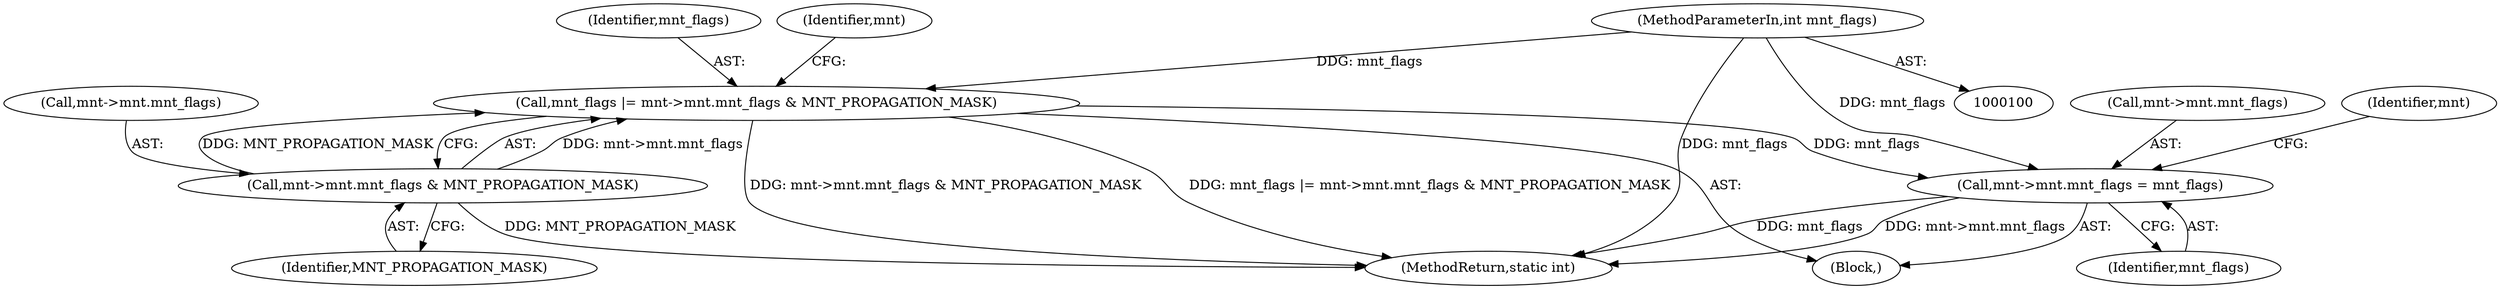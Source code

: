 digraph "1_linux_a6138db815df5ee542d848318e5dae681590fccd@del" {
"1000189" [label="(Call,mnt_flags |= mnt->mnt.mnt_flags & MNT_PROPAGATION_MASK)"];
"1000103" [label="(MethodParameterIn,int mnt_flags)"];
"1000191" [label="(Call,mnt->mnt.mnt_flags & MNT_PROPAGATION_MASK)"];
"1000198" [label="(Call,mnt->mnt.mnt_flags = mnt_flags)"];
"1000187" [label="(Block,)"];
"1000197" [label="(Identifier,MNT_PROPAGATION_MASK)"];
"1000192" [label="(Call,mnt->mnt.mnt_flags)"];
"1000190" [label="(Identifier,mnt_flags)"];
"1000204" [label="(Identifier,mnt_flags)"];
"1000201" [label="(Identifier,mnt)"];
"1000191" [label="(Call,mnt->mnt.mnt_flags & MNT_PROPAGATION_MASK)"];
"1000189" [label="(Call,mnt_flags |= mnt->mnt.mnt_flags & MNT_PROPAGATION_MASK)"];
"1000217" [label="(MethodReturn,static int)"];
"1000103" [label="(MethodParameterIn,int mnt_flags)"];
"1000198" [label="(Call,mnt->mnt.mnt_flags = mnt_flags)"];
"1000199" [label="(Call,mnt->mnt.mnt_flags)"];
"1000207" [label="(Identifier,mnt)"];
"1000189" -> "1000187"  [label="AST: "];
"1000189" -> "1000191"  [label="CFG: "];
"1000190" -> "1000189"  [label="AST: "];
"1000191" -> "1000189"  [label="AST: "];
"1000201" -> "1000189"  [label="CFG: "];
"1000189" -> "1000217"  [label="DDG: mnt_flags |= mnt->mnt.mnt_flags & MNT_PROPAGATION_MASK"];
"1000189" -> "1000217"  [label="DDG: mnt->mnt.mnt_flags & MNT_PROPAGATION_MASK"];
"1000103" -> "1000189"  [label="DDG: mnt_flags"];
"1000191" -> "1000189"  [label="DDG: mnt->mnt.mnt_flags"];
"1000191" -> "1000189"  [label="DDG: MNT_PROPAGATION_MASK"];
"1000189" -> "1000198"  [label="DDG: mnt_flags"];
"1000103" -> "1000100"  [label="AST: "];
"1000103" -> "1000217"  [label="DDG: mnt_flags"];
"1000103" -> "1000198"  [label="DDG: mnt_flags"];
"1000191" -> "1000197"  [label="CFG: "];
"1000192" -> "1000191"  [label="AST: "];
"1000197" -> "1000191"  [label="AST: "];
"1000191" -> "1000217"  [label="DDG: MNT_PROPAGATION_MASK"];
"1000198" -> "1000187"  [label="AST: "];
"1000198" -> "1000204"  [label="CFG: "];
"1000199" -> "1000198"  [label="AST: "];
"1000204" -> "1000198"  [label="AST: "];
"1000207" -> "1000198"  [label="CFG: "];
"1000198" -> "1000217"  [label="DDG: mnt->mnt.mnt_flags"];
"1000198" -> "1000217"  [label="DDG: mnt_flags"];
}
